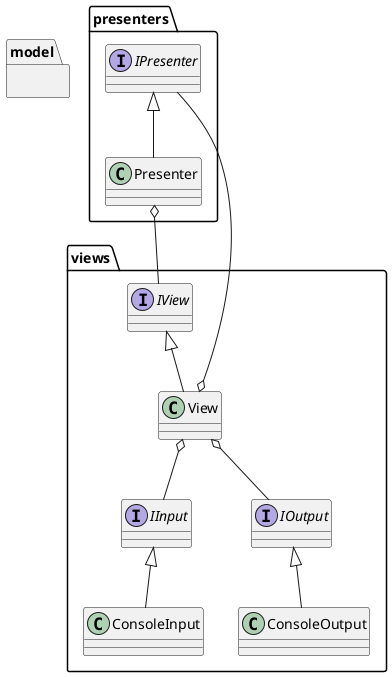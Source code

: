 @startuml

package presenters {
    interface IPresenter
    class Presenter

    IPresenter <|-- Presenter
}

Presenter o-- views.IView
views.View o-- IPresenter

package views {
    interface IView
    interface IInput
    interface IOutput
    class ConsoleInput
    class ConsoleOutput
    class View
    
    IView <|-- View    
    View o-- IInput
    View o-- IOutput    
    IInput <|-- ConsoleInput
    IOutput <|-- ConsoleOutput
}

package model {
    
}

@enduml